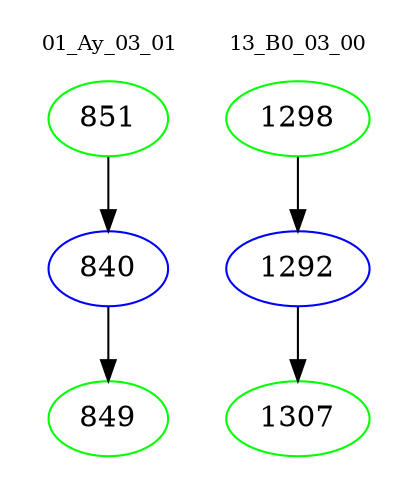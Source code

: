 digraph{
subgraph cluster_0 {
color = white
label = "01_Ay_03_01";
fontsize=10;
T0_851 [label="851", color="green"]
T0_851 -> T0_840 [color="black"]
T0_840 [label="840", color="blue"]
T0_840 -> T0_849 [color="black"]
T0_849 [label="849", color="green"]
}
subgraph cluster_1 {
color = white
label = "13_B0_03_00";
fontsize=10;
T1_1298 [label="1298", color="green"]
T1_1298 -> T1_1292 [color="black"]
T1_1292 [label="1292", color="blue"]
T1_1292 -> T1_1307 [color="black"]
T1_1307 [label="1307", color="green"]
}
}
